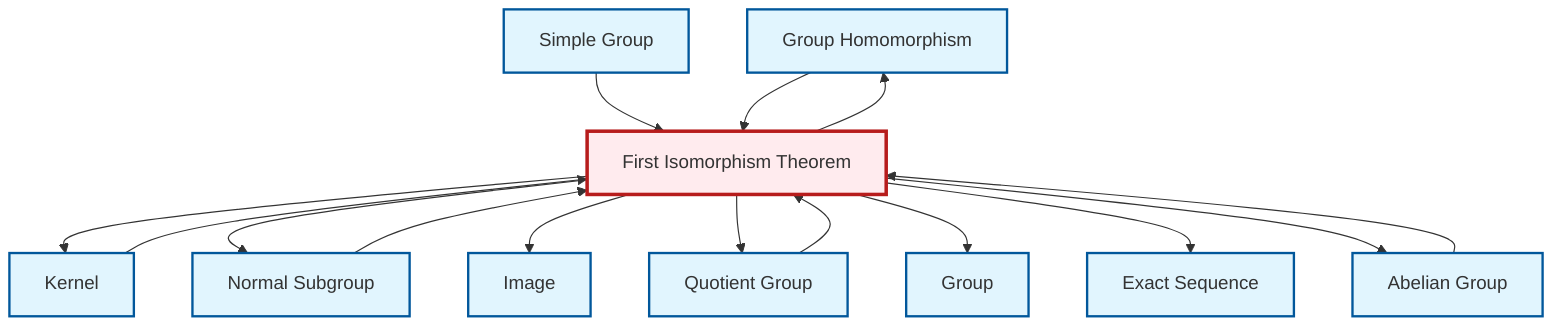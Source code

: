 graph TD
    classDef definition fill:#e1f5fe,stroke:#01579b,stroke-width:2px
    classDef theorem fill:#f3e5f5,stroke:#4a148c,stroke-width:2px
    classDef axiom fill:#fff3e0,stroke:#e65100,stroke-width:2px
    classDef example fill:#e8f5e9,stroke:#1b5e20,stroke-width:2px
    classDef current fill:#ffebee,stroke:#b71c1c,stroke-width:3px
    def-homomorphism["Group Homomorphism"]:::definition
    def-quotient-group["Quotient Group"]:::definition
    def-kernel["Kernel"]:::definition
    def-exact-sequence["Exact Sequence"]:::definition
    def-abelian-group["Abelian Group"]:::definition
    thm-first-isomorphism["First Isomorphism Theorem"]:::theorem
    def-image["Image"]:::definition
    def-normal-subgroup["Normal Subgroup"]:::definition
    def-group["Group"]:::definition
    def-simple-group["Simple Group"]:::definition
    thm-first-isomorphism --> def-kernel
    thm-first-isomorphism --> def-normal-subgroup
    thm-first-isomorphism --> def-image
    def-kernel --> thm-first-isomorphism
    thm-first-isomorphism --> def-quotient-group
    thm-first-isomorphism --> def-group
    def-simple-group --> thm-first-isomorphism
    thm-first-isomorphism --> def-exact-sequence
    def-normal-subgroup --> thm-first-isomorphism
    thm-first-isomorphism --> def-abelian-group
    def-abelian-group --> thm-first-isomorphism
    def-homomorphism --> thm-first-isomorphism
    thm-first-isomorphism --> def-homomorphism
    def-quotient-group --> thm-first-isomorphism
    class thm-first-isomorphism current